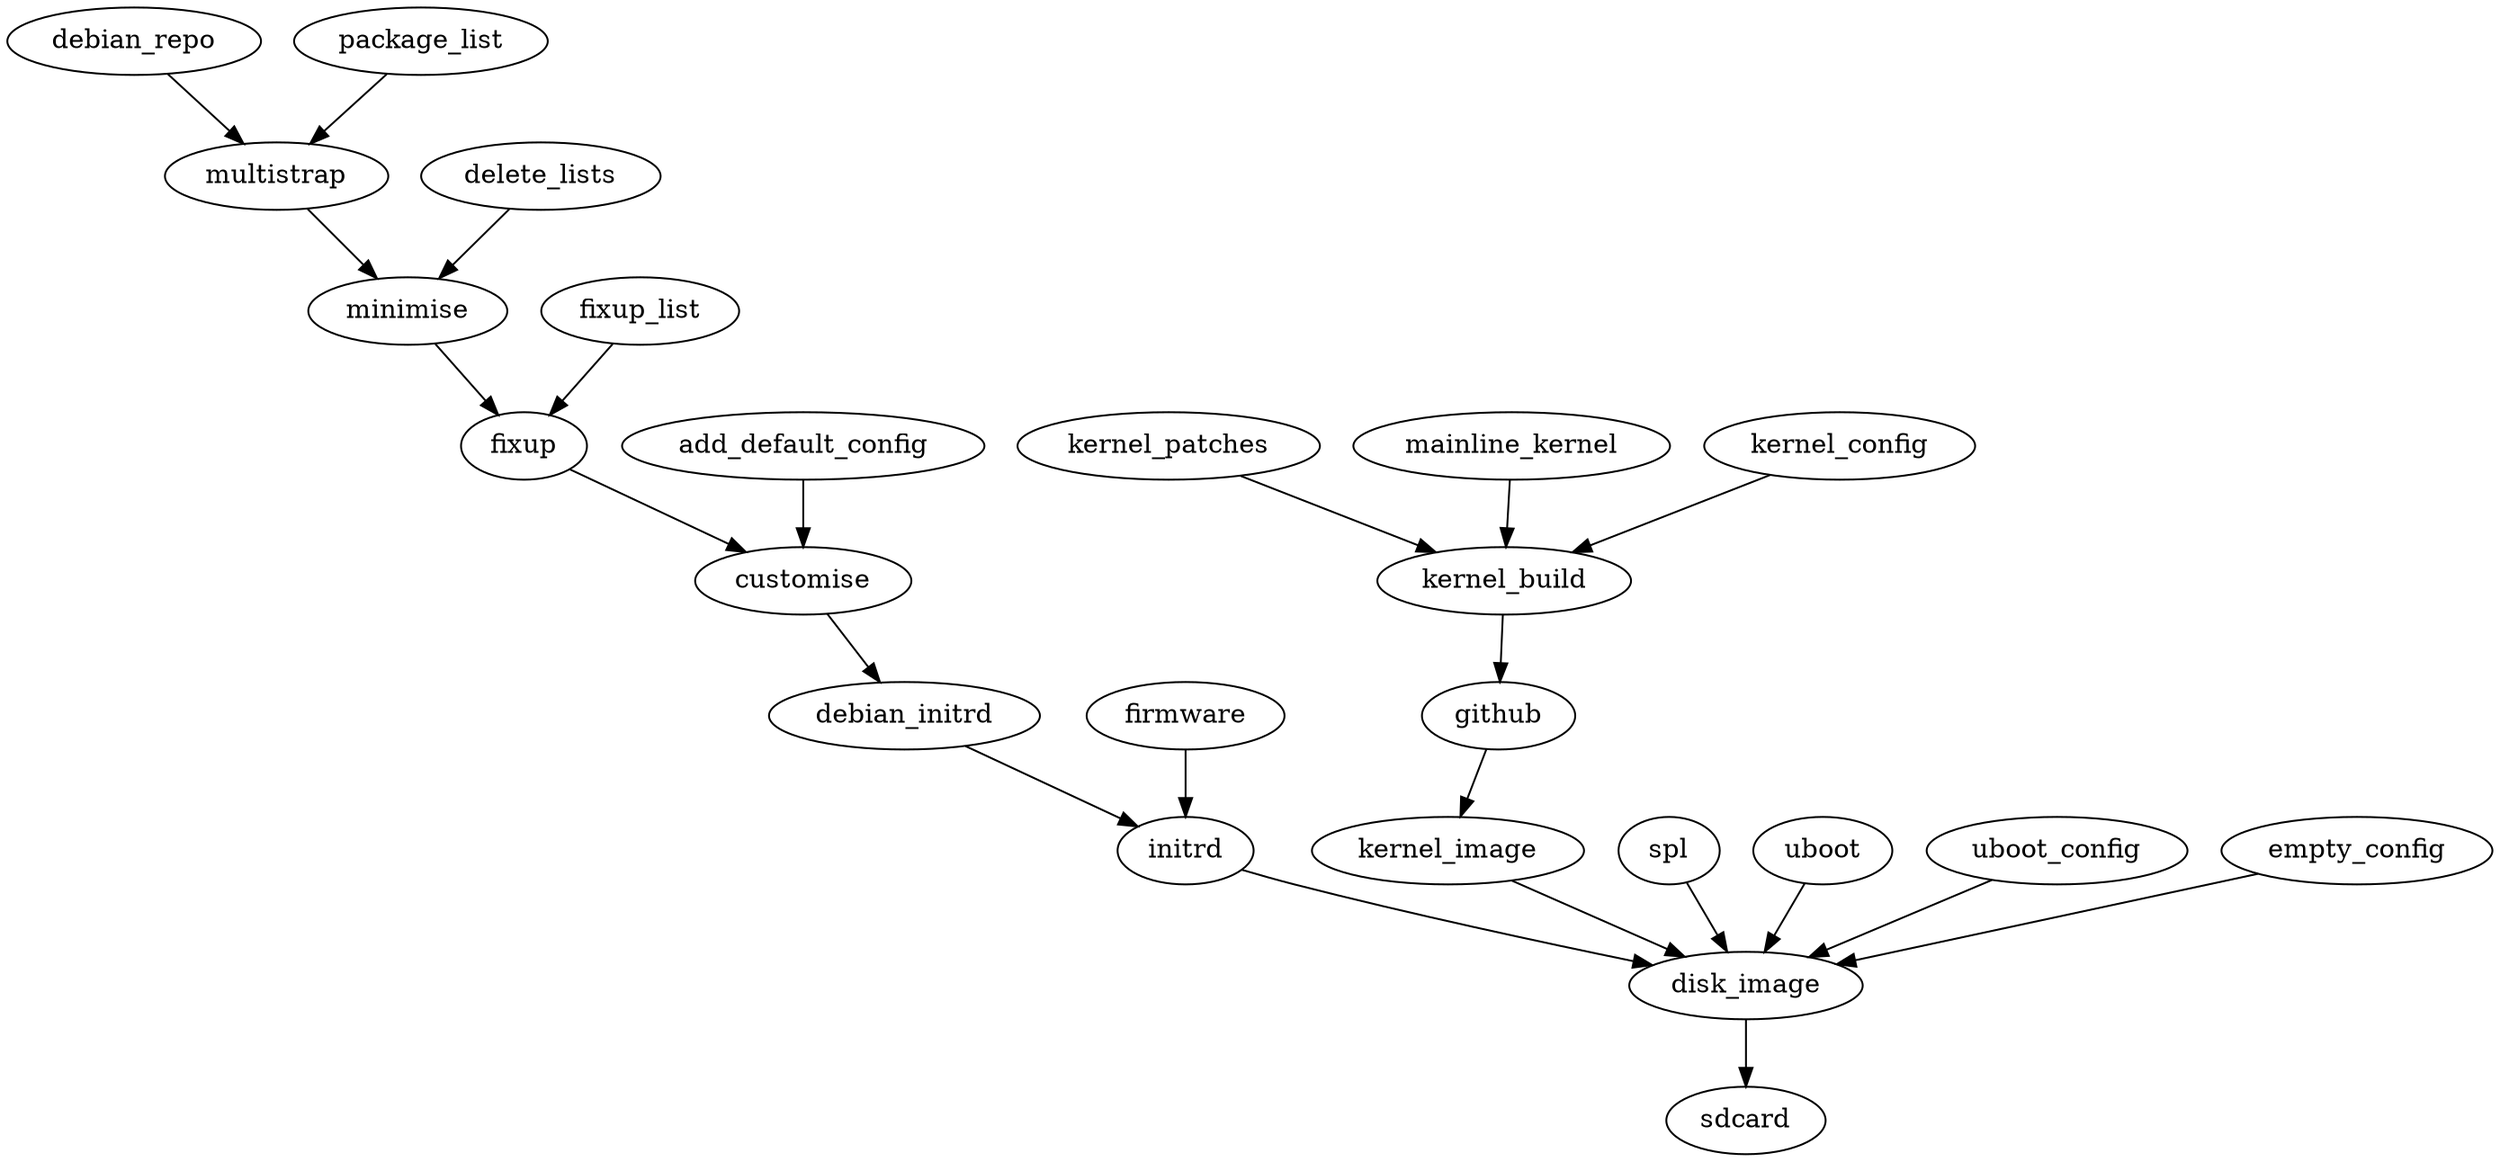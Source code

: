 #
# Outline how the build process works
#

digraph g{

    debian_repo -> multistrap -> minimise -> fixup -> customise -> debian_initrd;

    package_list -> multistrap;
    delete_lists -> minimise;
    fixup_list -> fixup;
    add_default_config -> customise;
    
    kernel_patches -> kernel_build;
    mainline_kernel -> kernel_build;
    kernel_config -> kernel_build;

    kernel_build -> github -> kernel_image;

    firmware -> initrd;
    debian_initrd -> initrd;
    kernel_image -> disk_image;

    spl -> disk_image;
    uboot -> disk_image;
    uboot_config -> disk_image;
    initrd -> disk_image;
    empty_config -> disk_image;

    disk_image -> sdcard;
}

